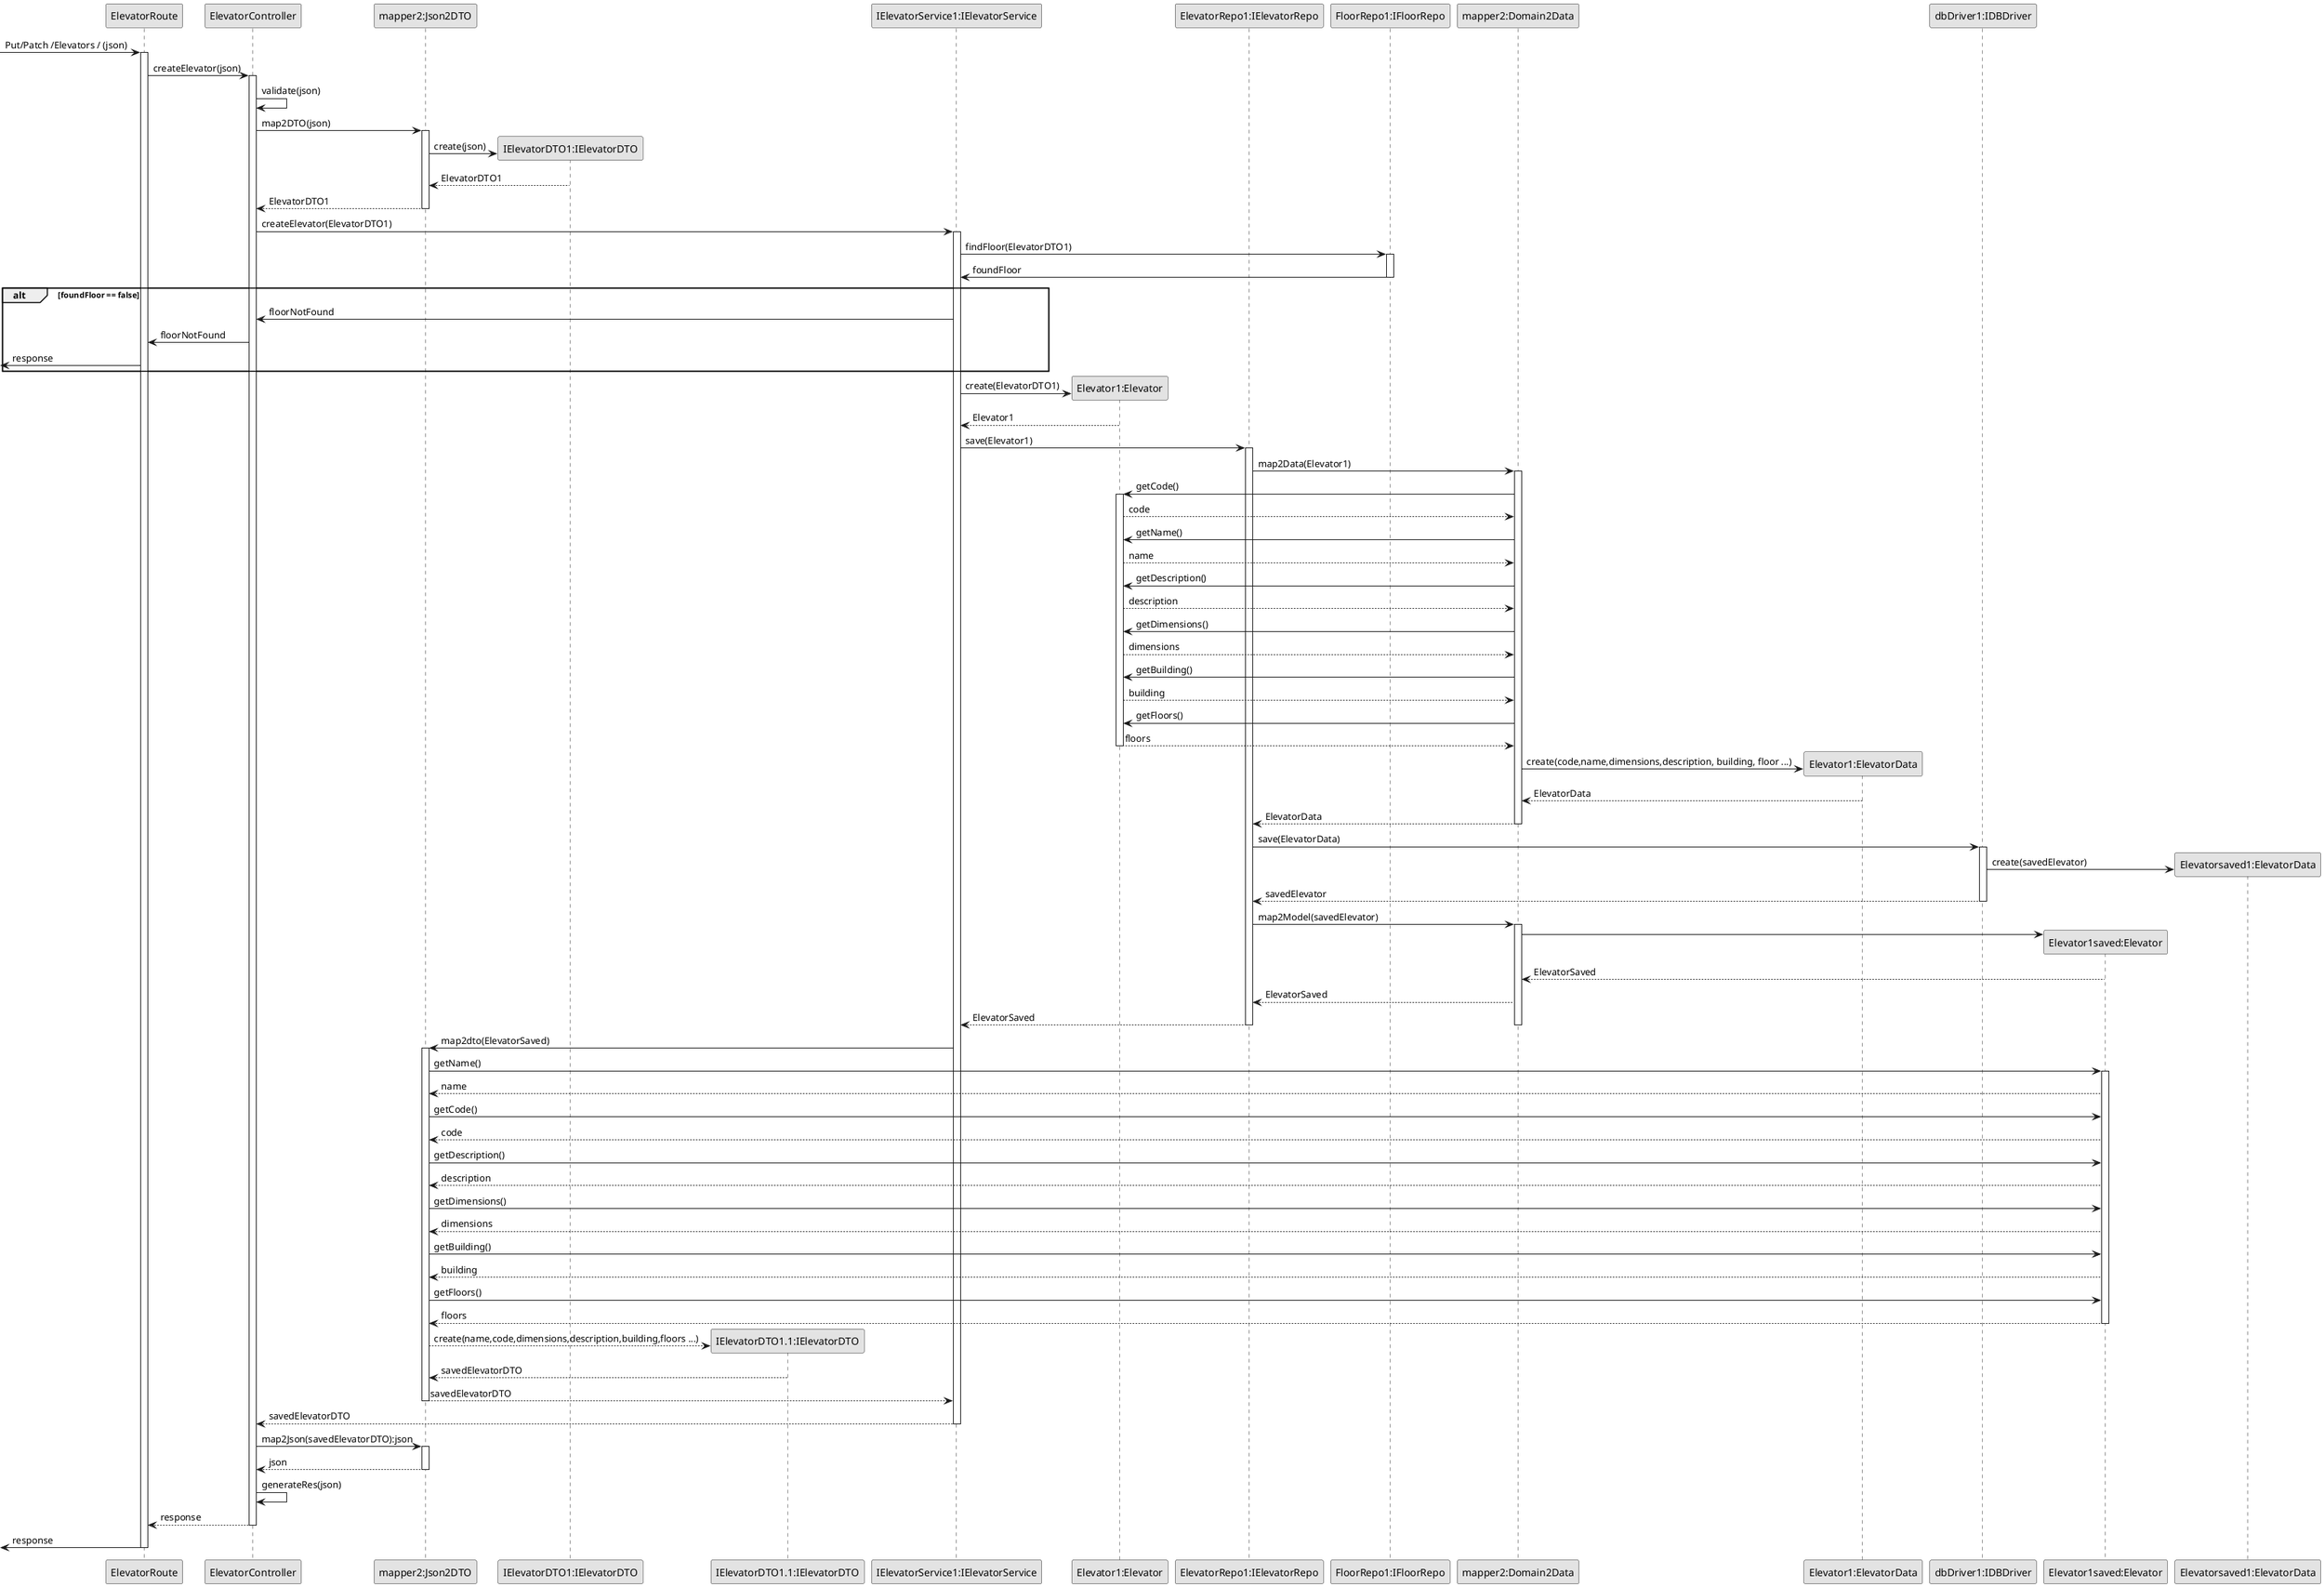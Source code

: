 @startuml
'http://plantuml.com/skinparam.html
skinparam monochrome true
skinparam packageStyle rect
skinparam shadowing false


participant ElevatorRoute  as route
participant ElevatorController as controller
participant "mapper2:Json2DTO" as jsonMapper
participant "IElevatorDTO1:IElevatorDTO" as dto1
participant "IElevatorDTO1.1:IElevatorDTO" as dto2
participant "IElevatorService1:IElevatorService" as service
participant "Elevator1:Elevator" as domain
participant "ElevatorRepo1:IElevatorRepo" as repository
participant "FloorRepo1:IFloorRepo" as repository2
participant "mapper2:Domain2Data" as mapper1
participant "Elevator1:ElevatorData" as data
participant "dbDriver1:IDBDriver" as db
participant "Elevator1saved:Elevator" as savedDomain
participant "Elevatorsaved1:ElevatorData" as savedData


-> route: Put/Patch /Elevators / (json)
activate route
  route->controller: createElevator(json)
  activate controller
    controller -> controller:validate(json)
    controller -> jsonMapper:map2DTO(json)
    activate jsonMapper
    jsonMapper -> dto1**:create(json)
    dto1-->jsonMapper:ElevatorDTO1
    jsonMapper --> controller:ElevatorDTO1
    deactivate
    controller ->service:createElevator(ElevatorDTO1)
    activate service
    service -> repository2:findFloor(ElevatorDTO1)
    activate repository2
    repository2 -> service:foundFloor
    deactivate repository2

    alt foundFloor == false
    service -> controller:floorNotFound
    controller -> route:floorNotFound
    <- route:response
    end
    
    service -> domain** :create(ElevatorDTO1)
    domain --> service:Elevator1
    service -> repository:save(Elevator1)

    activate repository
    repository -> mapper1:map2Data(Elevator1)
    activate mapper1
    mapper1 -> domain:getCode()
    activate domain
    domain--> mapper1:code
    mapper1 -> domain:getName()
    domain--> mapper1:name
    mapper1 -> domain:getDescription()
    domain--> mapper1:description
    mapper1 -> domain:getDimensions()
    domain--> mapper1:dimensions
    mapper1 -> domain:getBuilding()
    domain--> mapper1:building
    mapper1 -> domain:getFloors()
    domain--> mapper1:floors
    deactivate
    mapper1 -> data**:create(code,name,dimensions,description, building, floor ...)
    data --> mapper1:ElevatorData
    mapper1 --> repository:ElevatorData
    deactivate
    repository -> db:save(ElevatorData)
    activate db
    db -> savedData**:create(savedElevator)
    db --> repository:savedElevator
    deactivate
    repository->mapper1:map2Model(savedElevator)
    activate mapper1
    mapper1 -> savedDomain**
    savedDomain --> mapper1:ElevatorSaved
    mapper1 --> repository:ElevatorSaved
    repository --> service:ElevatorSaved
    deactivate
    deactivate
    service -> jsonMapper: map2dto(ElevatorSaved)
    activate jsonMapper
    jsonMapper -> savedDomain: getName()
    activate savedDomain
    savedDomain --> jsonMapper:name
    jsonMapper -> savedDomain: getCode()
    savedDomain --> jsonMapper:code
    jsonMapper -> savedDomain: getDescription()
    savedDomain --> jsonMapper:description
    jsonMapper -> savedDomain: getDimensions()
    savedDomain --> jsonMapper:dimensions
    jsonMapper -> savedDomain: getBuilding()
    savedDomain --> jsonMapper:building
    jsonMapper -> savedDomain: getFloors()
    savedDomain --> jsonMapper:floors

    deactivate
    jsonMapper --> dto2**:create(name,code,dimensions,description,building,floors ...)
    dto2 --> jsonMapper:savedElevatorDTO
    jsonMapper --> service: savedElevatorDTO
    deactivate
    service --> controller:savedElevatorDTO
    deactivate
    controller -> jsonMapper:map2Json(savedElevatorDTO):json
    activate jsonMapper
    jsonMapper --> controller:json
    deactivate
    controller->controller:generateRes(json)
    controller--> route:response
    deactivate
    <- route:response
    deactivate



@enduml